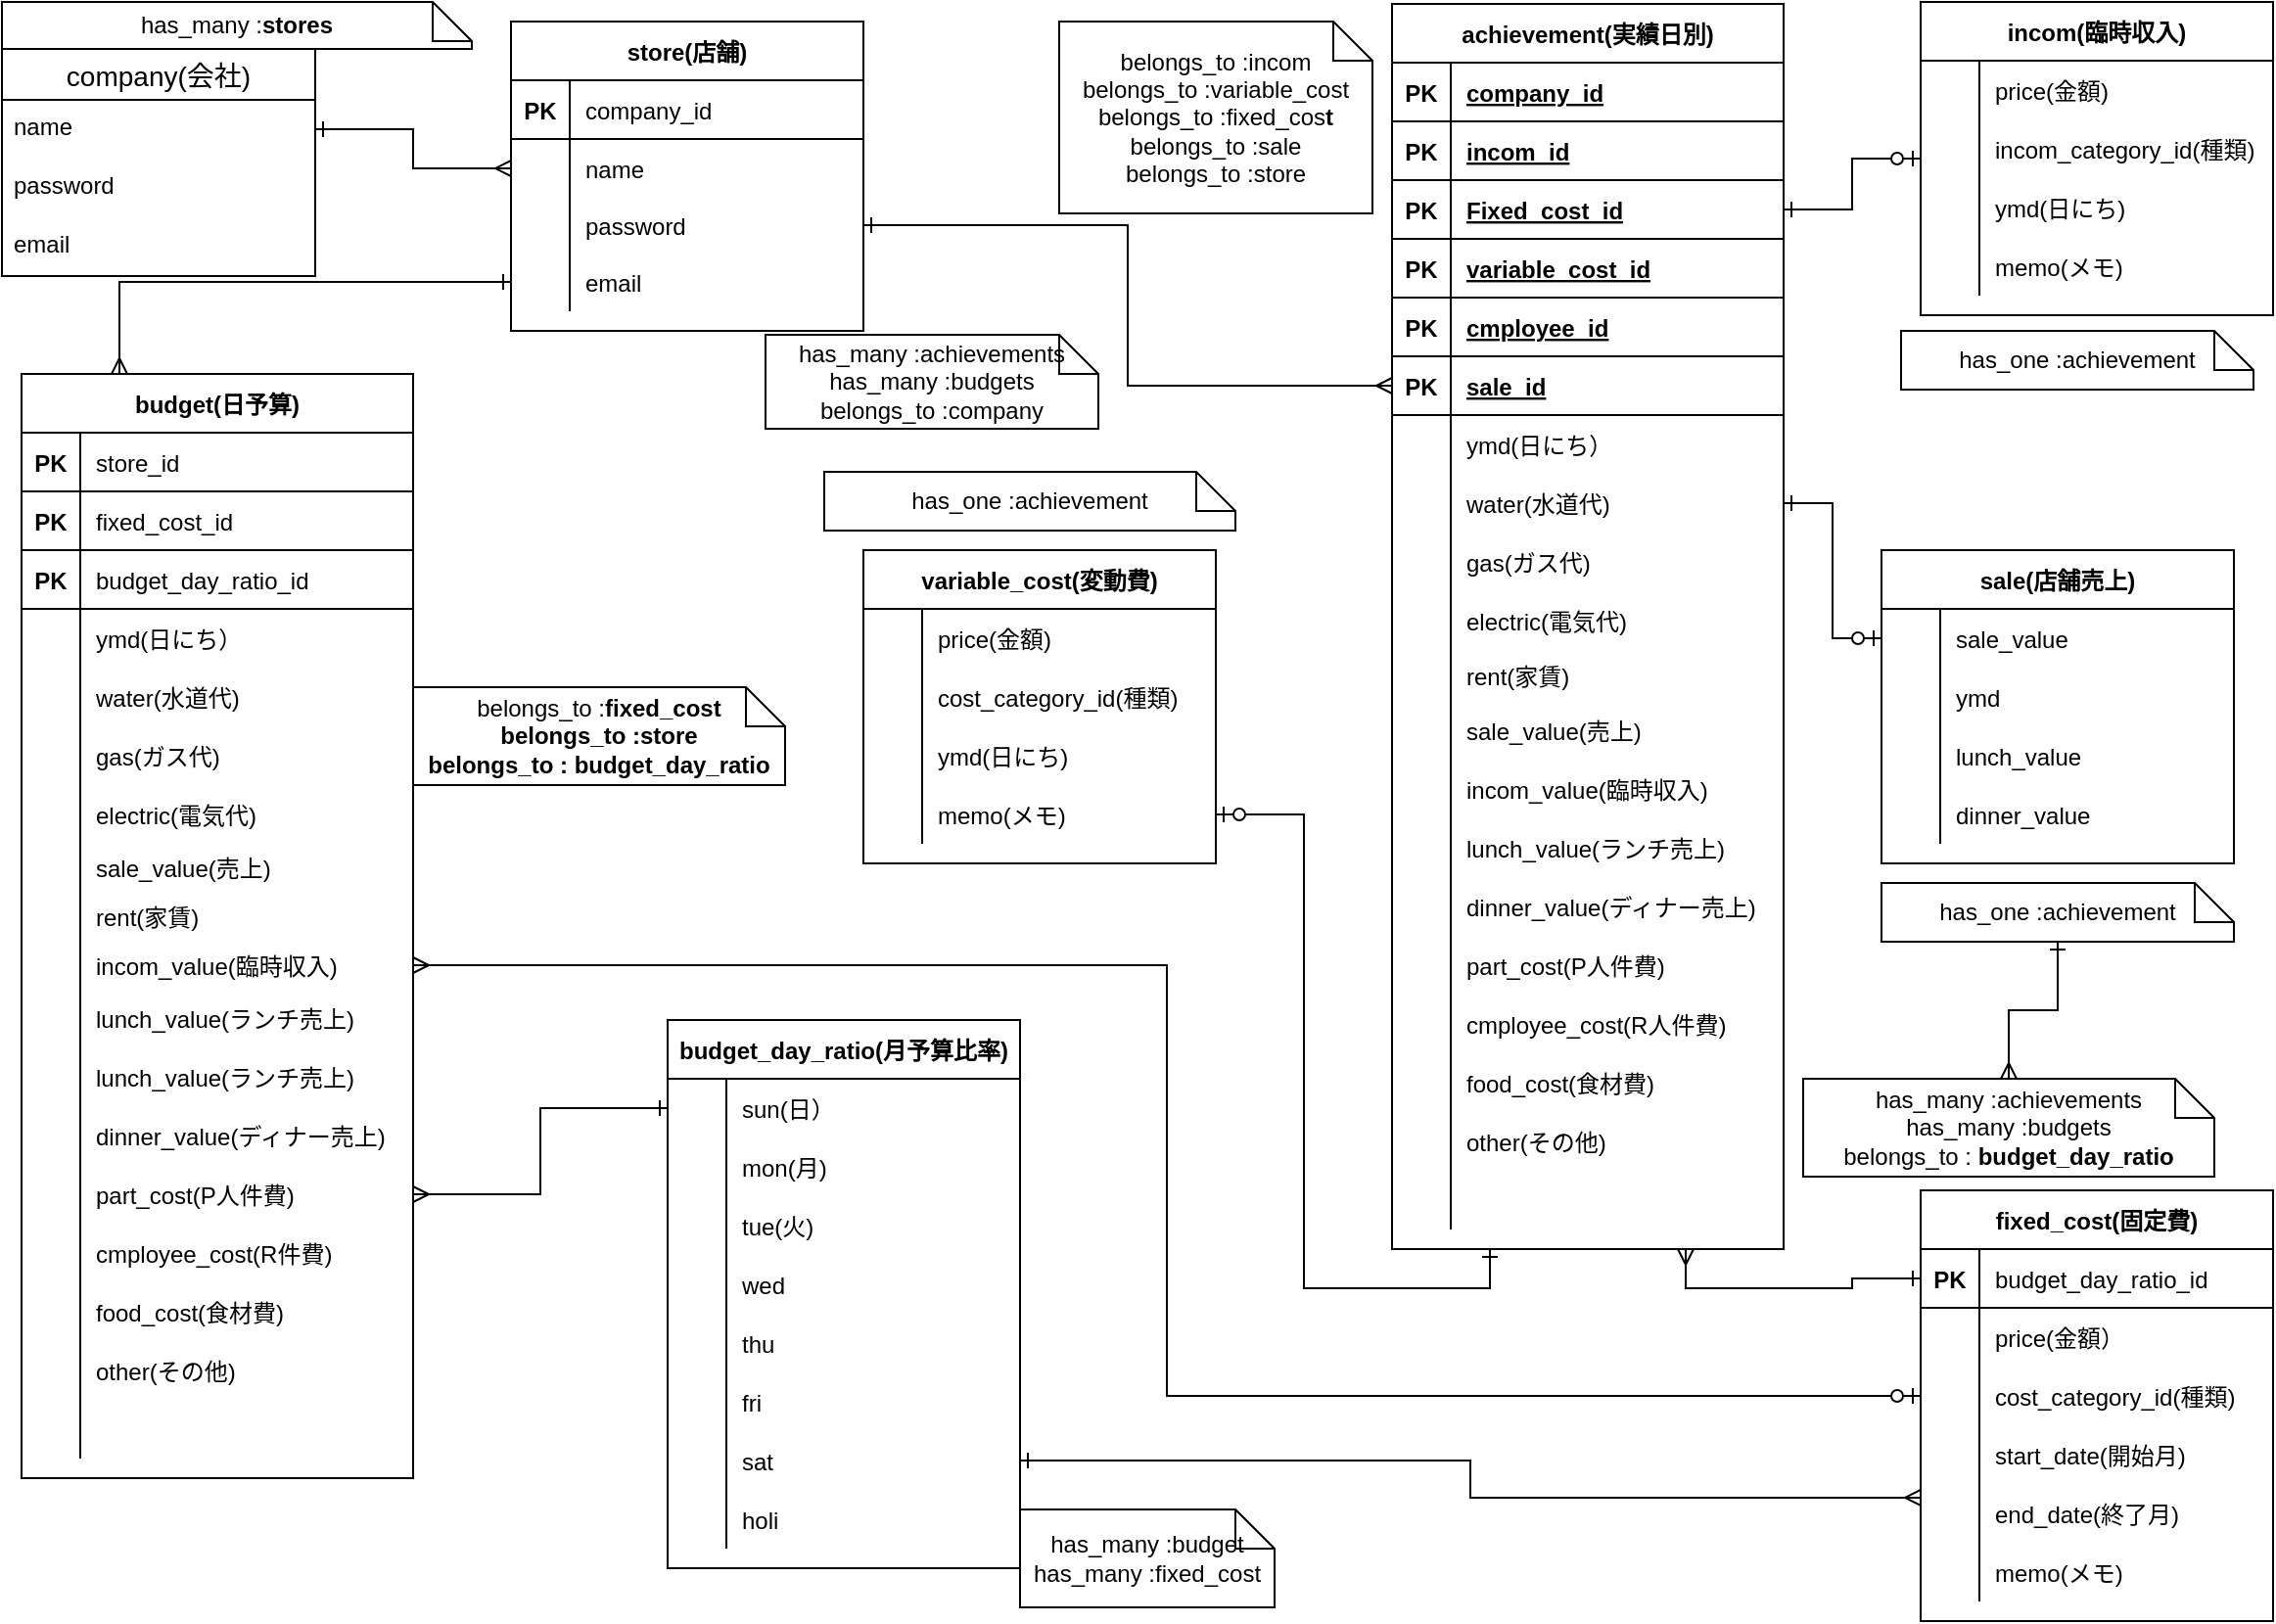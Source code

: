 <mxfile>
    <diagram id="l_d14unaQuM9DvvHqGzT" name="ページ1">
        <mxGraphModel dx="805" dy="1075" grid="1" gridSize="10" guides="1" tooltips="1" connect="1" arrows="1" fold="1" page="1" pageScale="1" pageWidth="1169" pageHeight="827" math="0" shadow="0">
            <root>
                <mxCell id="0"/>
                <mxCell id="1" parent="0"/>
                <mxCell id="40" value="company(会社)" style="swimlane;fontStyle=0;childLayout=stackLayout;horizontal=1;startSize=26;horizontalStack=0;resizeParent=1;resizeParentMax=0;resizeLast=0;collapsible=1;marginBottom=0;align=center;fontSize=14;" parent="1" vertex="1">
                    <mxGeometry y="24" width="160" height="116" as="geometry"/>
                </mxCell>
                <mxCell id="41" value="name" style="text;strokeColor=none;fillColor=none;spacingLeft=4;spacingRight=4;overflow=hidden;rotatable=0;points=[[0,0.5],[1,0.5]];portConstraint=eastwest;fontSize=12;" parent="40" vertex="1">
                    <mxGeometry y="26" width="160" height="30" as="geometry"/>
                </mxCell>
                <mxCell id="42" value="password" style="text;strokeColor=none;fillColor=none;spacingLeft=4;spacingRight=4;overflow=hidden;rotatable=0;points=[[0,0.5],[1,0.5]];portConstraint=eastwest;fontSize=12;" parent="40" vertex="1">
                    <mxGeometry y="56" width="160" height="30" as="geometry"/>
                </mxCell>
                <mxCell id="43" value="email" style="text;strokeColor=none;fillColor=none;spacingLeft=4;spacingRight=4;overflow=hidden;rotatable=0;points=[[0,0.5],[1,0.5]];portConstraint=eastwest;fontSize=12;" parent="40" vertex="1">
                    <mxGeometry y="86" width="160" height="30" as="geometry"/>
                </mxCell>
                <mxCell id="86" value="incom(臨時収入)" style="shape=table;startSize=30;container=1;collapsible=1;childLayout=tableLayout;fixedRows=1;rowLines=0;fontStyle=1;align=center;resizeLast=1;" parent="1" vertex="1">
                    <mxGeometry x="980" width="180" height="160" as="geometry"/>
                </mxCell>
                <mxCell id="139" value="" style="shape=partialRectangle;collapsible=0;dropTarget=0;pointerEvents=0;fillColor=none;top=0;left=0;bottom=0;right=0;points=[[0,0.5],[1,0.5]];portConstraint=eastwest;" parent="86" vertex="1">
                    <mxGeometry y="30" width="180" height="30" as="geometry"/>
                </mxCell>
                <mxCell id="140" value="" style="shape=partialRectangle;connectable=0;fillColor=none;top=0;left=0;bottom=0;right=0;editable=1;overflow=hidden;" parent="139" vertex="1">
                    <mxGeometry width="30" height="30" as="geometry"/>
                </mxCell>
                <mxCell id="141" value="price(金額)" style="shape=partialRectangle;connectable=0;fillColor=none;top=0;left=0;bottom=0;right=0;align=left;spacingLeft=6;overflow=hidden;" parent="139" vertex="1">
                    <mxGeometry x="30" width="150" height="30" as="geometry"/>
                </mxCell>
                <mxCell id="146" value="" style="shape=partialRectangle;collapsible=0;dropTarget=0;pointerEvents=0;fillColor=none;top=0;left=0;bottom=0;right=0;points=[[0,0.5],[1,0.5]];portConstraint=eastwest;" parent="86" vertex="1">
                    <mxGeometry y="60" width="180" height="30" as="geometry"/>
                </mxCell>
                <mxCell id="147" value="" style="shape=partialRectangle;connectable=0;fillColor=none;top=0;left=0;bottom=0;right=0;editable=1;overflow=hidden;" parent="146" vertex="1">
                    <mxGeometry width="30" height="30" as="geometry"/>
                </mxCell>
                <mxCell id="148" value="incom_category_id(種類)" style="shape=partialRectangle;connectable=0;fillColor=none;top=0;left=0;bottom=0;right=0;align=left;spacingLeft=6;overflow=hidden;" parent="146" vertex="1">
                    <mxGeometry x="30" width="150" height="30" as="geometry"/>
                </mxCell>
                <mxCell id="96" value="" style="shape=partialRectangle;collapsible=0;dropTarget=0;pointerEvents=0;fillColor=none;top=0;left=0;bottom=0;right=0;points=[[0,0.5],[1,0.5]];portConstraint=eastwest;" parent="86" vertex="1">
                    <mxGeometry y="90" width="180" height="30" as="geometry"/>
                </mxCell>
                <mxCell id="97" value="" style="shape=partialRectangle;connectable=0;fillColor=none;top=0;left=0;bottom=0;right=0;editable=1;overflow=hidden;" parent="96" vertex="1">
                    <mxGeometry width="30" height="30" as="geometry"/>
                </mxCell>
                <mxCell id="98" value="ymd(日にち)" style="shape=partialRectangle;connectable=0;fillColor=none;top=0;left=0;bottom=0;right=0;align=left;spacingLeft=6;overflow=hidden;" parent="96" vertex="1">
                    <mxGeometry x="30" width="150" height="30" as="geometry"/>
                </mxCell>
                <mxCell id="160" value="" style="shape=partialRectangle;collapsible=0;dropTarget=0;pointerEvents=0;fillColor=none;top=0;left=0;bottom=0;right=0;points=[[0,0.5],[1,0.5]];portConstraint=eastwest;" parent="86" vertex="1">
                    <mxGeometry y="120" width="180" height="30" as="geometry"/>
                </mxCell>
                <mxCell id="161" value="" style="shape=partialRectangle;connectable=0;fillColor=none;top=0;left=0;bottom=0;right=0;editable=1;overflow=hidden;" parent="160" vertex="1">
                    <mxGeometry width="30" height="30" as="geometry"/>
                </mxCell>
                <mxCell id="162" value="memo(メモ)" style="shape=partialRectangle;connectable=0;fillColor=none;top=0;left=0;bottom=0;right=0;align=left;spacingLeft=6;overflow=hidden;" parent="160" vertex="1">
                    <mxGeometry x="30" width="150" height="30" as="geometry"/>
                </mxCell>
                <mxCell id="115" style="edgeStyle=orthogonalEdgeStyle;rounded=0;orthogonalLoop=1;jettySize=auto;html=1;endArrow=ERzeroToOne;endFill=1;startArrow=ERone;startFill=0;exitX=1;exitY=0.5;exitDx=0;exitDy=0;" parent="1" source="509" target="86" edge="1">
                    <mxGeometry relative="1" as="geometry">
                        <mxPoint x="900" y="126.5" as="sourcePoint"/>
                    </mxGeometry>
                </mxCell>
                <mxCell id="114" style="edgeStyle=orthogonalEdgeStyle;rounded=0;orthogonalLoop=1;jettySize=auto;html=1;endArrow=ERmany;endFill=0;startArrow=ERone;startFill=0;entryX=0;entryY=0.5;entryDx=0;entryDy=0;exitX=1;exitY=0.5;exitDx=0;exitDy=0;" parent="1" source="539" target="515" edge="1">
                    <mxGeometry relative="1" as="geometry">
                        <mxPoint x="570" y="78" as="targetPoint"/>
                        <mxPoint x="430" y="105" as="sourcePoint"/>
                    </mxGeometry>
                </mxCell>
                <mxCell id="430" style="edgeStyle=orthogonalEdgeStyle;rounded=0;orthogonalLoop=1;jettySize=auto;html=1;entryX=1;entryY=0.5;entryDx=0;entryDy=0;startArrow=ERone;startFill=0;endArrow=ERzeroToOne;endFill=1;exitX=0.25;exitY=1;exitDx=0;exitDy=0;" edge="1" parent="1" source="489" target="406">
                    <mxGeometry relative="1" as="geometry">
                        <mxPoint x="810" y="340" as="sourcePoint"/>
                    </mxGeometry>
                </mxCell>
                <mxCell id="390" value="variable_cost(変動費)" style="shape=table;startSize=30;container=1;collapsible=1;childLayout=tableLayout;fixedRows=1;rowLines=0;fontStyle=1;align=center;resizeLast=1;rounded=0;sketch=0;" parent="1" vertex="1">
                    <mxGeometry x="440" y="280" width="180" height="160" as="geometry"/>
                </mxCell>
                <mxCell id="397" value="" style="shape=partialRectangle;collapsible=0;dropTarget=0;pointerEvents=0;fillColor=none;top=0;left=0;bottom=0;right=0;points=[[0,0.5],[1,0.5]];portConstraint=eastwest;" parent="390" vertex="1">
                    <mxGeometry y="30" width="180" height="30" as="geometry"/>
                </mxCell>
                <mxCell id="398" value="" style="shape=partialRectangle;connectable=0;fillColor=none;top=0;left=0;bottom=0;right=0;editable=1;overflow=hidden;" parent="397" vertex="1">
                    <mxGeometry width="30" height="30" as="geometry"/>
                </mxCell>
                <mxCell id="399" value="price(金額)" style="shape=partialRectangle;connectable=0;fillColor=none;top=0;left=0;bottom=0;right=0;align=left;spacingLeft=6;overflow=hidden;" parent="397" vertex="1">
                    <mxGeometry x="30" width="150" height="30" as="geometry"/>
                </mxCell>
                <mxCell id="400" value="" style="shape=partialRectangle;collapsible=0;dropTarget=0;pointerEvents=0;fillColor=none;top=0;left=0;bottom=0;right=0;points=[[0,0.5],[1,0.5]];portConstraint=eastwest;" parent="390" vertex="1">
                    <mxGeometry y="60" width="180" height="30" as="geometry"/>
                </mxCell>
                <mxCell id="401" value="" style="shape=partialRectangle;connectable=0;fillColor=none;top=0;left=0;bottom=0;right=0;editable=1;overflow=hidden;" parent="400" vertex="1">
                    <mxGeometry width="30" height="30" as="geometry"/>
                </mxCell>
                <mxCell id="402" value="cost_category_id(種類)" style="shape=partialRectangle;connectable=0;fillColor=none;top=0;left=0;bottom=0;right=0;align=left;spacingLeft=6;overflow=hidden;" parent="400" vertex="1">
                    <mxGeometry x="30" width="150" height="30" as="geometry"/>
                </mxCell>
                <mxCell id="403" value="" style="shape=partialRectangle;collapsible=0;dropTarget=0;pointerEvents=0;fillColor=none;top=0;left=0;bottom=0;right=0;points=[[0,0.5],[1,0.5]];portConstraint=eastwest;" parent="390" vertex="1">
                    <mxGeometry y="90" width="180" height="30" as="geometry"/>
                </mxCell>
                <mxCell id="404" value="" style="shape=partialRectangle;connectable=0;fillColor=none;top=0;left=0;bottom=0;right=0;editable=1;overflow=hidden;" parent="403" vertex="1">
                    <mxGeometry width="30" height="30" as="geometry"/>
                </mxCell>
                <mxCell id="405" value="ymd(日にち)" style="shape=partialRectangle;connectable=0;fillColor=none;top=0;left=0;bottom=0;right=0;align=left;spacingLeft=6;overflow=hidden;" parent="403" vertex="1">
                    <mxGeometry x="30" width="150" height="30" as="geometry"/>
                </mxCell>
                <mxCell id="406" value="" style="shape=partialRectangle;collapsible=0;dropTarget=0;pointerEvents=0;fillColor=none;top=0;left=0;bottom=0;right=0;points=[[0,0.5],[1,0.5]];portConstraint=eastwest;" parent="390" vertex="1">
                    <mxGeometry y="120" width="180" height="30" as="geometry"/>
                </mxCell>
                <mxCell id="407" value="" style="shape=partialRectangle;connectable=0;fillColor=none;top=0;left=0;bottom=0;right=0;editable=1;overflow=hidden;" parent="406" vertex="1">
                    <mxGeometry width="30" height="30" as="geometry"/>
                </mxCell>
                <mxCell id="408" value="memo(メモ)" style="shape=partialRectangle;connectable=0;fillColor=none;top=0;left=0;bottom=0;right=0;align=left;spacingLeft=6;overflow=hidden;" parent="406" vertex="1">
                    <mxGeometry x="30" width="150" height="30" as="geometry"/>
                </mxCell>
                <mxCell id="410" value="has_many :&lt;b&gt;stores&lt;/b&gt;" style="shape=note;size=20;whiteSpace=wrap;html=1;rounded=0;sketch=0;" parent="1" vertex="1">
                    <mxGeometry width="240" height="24" as="geometry"/>
                </mxCell>
                <mxCell id="411" value="belongs_to :incom&lt;br&gt;belongs_to :variable_cost&lt;br&gt;belongs_to :fixed_cos&lt;span style=&quot;font-weight: 700&quot;&gt;t&lt;br&gt;&lt;/span&gt;belongs_to :sale&lt;br&gt;belongs_to :store" style="shape=note;size=20;whiteSpace=wrap;html=1;rounded=0;sketch=0;" parent="1" vertex="1">
                    <mxGeometry x="540" y="10" width="160" height="98" as="geometry"/>
                </mxCell>
                <mxCell id="415" value="has_one :achievement" style="shape=note;size=20;whiteSpace=wrap;html=1;rounded=0;sketch=0;" parent="1" vertex="1">
                    <mxGeometry x="970" y="168" width="180" height="30" as="geometry"/>
                </mxCell>
                <mxCell id="418" value="has_one :achievement" style="shape=note;size=20;whiteSpace=wrap;html=1;rounded=0;sketch=0;" parent="1" vertex="1">
                    <mxGeometry x="420" y="240" width="210" height="30" as="geometry"/>
                </mxCell>
                <mxCell id="421" style="edgeStyle=orthogonalEdgeStyle;curved=0;rounded=1;sketch=0;orthogonalLoop=1;jettySize=auto;html=1;exitX=0.5;exitY=1;exitDx=0;exitDy=0;exitPerimeter=0;startArrow=ERone;startFill=0;endArrow=ERzeroToOne;endFill=1;" parent="1" edge="1">
                    <mxGeometry relative="1" as="geometry">
                        <mxPoint x="180" y="530" as="sourcePoint"/>
                        <mxPoint x="180" y="530" as="targetPoint"/>
                    </mxGeometry>
                </mxCell>
                <mxCell id="431" value="sale(店舗売上)" style="shape=table;startSize=30;container=1;collapsible=1;childLayout=tableLayout;fixedRows=1;rowLines=0;fontStyle=1;align=center;resizeLast=1;" vertex="1" parent="1">
                    <mxGeometry x="960" y="280" width="180" height="160" as="geometry"/>
                </mxCell>
                <mxCell id="435" value="" style="shape=partialRectangle;collapsible=0;dropTarget=0;pointerEvents=0;fillColor=none;top=0;left=0;bottom=0;right=0;points=[[0,0.5],[1,0.5]];portConstraint=eastwest;" vertex="1" parent="431">
                    <mxGeometry y="30" width="180" height="30" as="geometry"/>
                </mxCell>
                <mxCell id="436" value="" style="shape=partialRectangle;connectable=0;fillColor=none;top=0;left=0;bottom=0;right=0;editable=1;overflow=hidden;" vertex="1" parent="435">
                    <mxGeometry width="30" height="30" as="geometry"/>
                </mxCell>
                <mxCell id="437" value="sale_value" style="shape=partialRectangle;connectable=0;fillColor=none;top=0;left=0;bottom=0;right=0;align=left;spacingLeft=6;overflow=hidden;" vertex="1" parent="435">
                    <mxGeometry x="30" width="150" height="30" as="geometry"/>
                </mxCell>
                <mxCell id="438" value="" style="shape=partialRectangle;collapsible=0;dropTarget=0;pointerEvents=0;fillColor=none;top=0;left=0;bottom=0;right=0;points=[[0,0.5],[1,0.5]];portConstraint=eastwest;" vertex="1" parent="431">
                    <mxGeometry y="60" width="180" height="30" as="geometry"/>
                </mxCell>
                <mxCell id="439" value="" style="shape=partialRectangle;connectable=0;fillColor=none;top=0;left=0;bottom=0;right=0;editable=1;overflow=hidden;" vertex="1" parent="438">
                    <mxGeometry width="30" height="30" as="geometry"/>
                </mxCell>
                <mxCell id="440" value="ymd" style="shape=partialRectangle;connectable=0;fillColor=none;top=0;left=0;bottom=0;right=0;align=left;spacingLeft=6;overflow=hidden;" vertex="1" parent="438">
                    <mxGeometry x="30" width="150" height="30" as="geometry"/>
                </mxCell>
                <mxCell id="441" value="" style="shape=partialRectangle;collapsible=0;dropTarget=0;pointerEvents=0;fillColor=none;top=0;left=0;bottom=0;right=0;points=[[0,0.5],[1,0.5]];portConstraint=eastwest;" vertex="1" parent="431">
                    <mxGeometry y="90" width="180" height="30" as="geometry"/>
                </mxCell>
                <mxCell id="442" value="" style="shape=partialRectangle;connectable=0;fillColor=none;top=0;left=0;bottom=0;right=0;editable=1;overflow=hidden;" vertex="1" parent="441">
                    <mxGeometry width="30" height="30" as="geometry"/>
                </mxCell>
                <mxCell id="443" value="lunch_value" style="shape=partialRectangle;connectable=0;fillColor=none;top=0;left=0;bottom=0;right=0;align=left;spacingLeft=6;overflow=hidden;" vertex="1" parent="441">
                    <mxGeometry x="30" width="150" height="30" as="geometry"/>
                </mxCell>
                <mxCell id="448" value="" style="shape=partialRectangle;collapsible=0;dropTarget=0;pointerEvents=0;fillColor=none;top=0;left=0;bottom=0;right=0;points=[[0,0.5],[1,0.5]];portConstraint=eastwest;" vertex="1" parent="431">
                    <mxGeometry y="120" width="180" height="30" as="geometry"/>
                </mxCell>
                <mxCell id="449" value="" style="shape=partialRectangle;connectable=0;fillColor=none;top=0;left=0;bottom=0;right=0;editable=1;overflow=hidden;" vertex="1" parent="448">
                    <mxGeometry width="30" height="30" as="geometry"/>
                </mxCell>
                <mxCell id="450" value="dinner_value" style="shape=partialRectangle;connectable=0;fillColor=none;top=0;left=0;bottom=0;right=0;align=left;spacingLeft=6;overflow=hidden;" vertex="1" parent="448">
                    <mxGeometry x="30" width="150" height="30" as="geometry"/>
                </mxCell>
                <mxCell id="454" style="edgeStyle=orthogonalEdgeStyle;rounded=0;orthogonalLoop=1;jettySize=auto;html=1;exitX=0;exitY=0.5;exitDx=0;exitDy=0;startArrow=ERzeroToOne;startFill=1;endArrow=ERone;endFill=0;entryX=1;entryY=0.5;entryDx=0;entryDy=0;" edge="1" parent="1" source="435" target="496">
                    <mxGeometry relative="1" as="geometry">
                        <mxPoint x="900" y="345" as="targetPoint"/>
                    </mxGeometry>
                </mxCell>
                <mxCell id="743" value="" style="edgeStyle=orthogonalEdgeStyle;rounded=0;orthogonalLoop=1;jettySize=auto;html=1;startArrow=ERone;startFill=0;endArrow=ERmany;endFill=0;" edge="1" parent="1" source="459" target="463">
                    <mxGeometry relative="1" as="geometry"/>
                </mxCell>
                <mxCell id="459" value="has_one :achievement" style="shape=note;size=20;whiteSpace=wrap;html=1;rounded=0;sketch=0;" vertex="1" parent="1">
                    <mxGeometry x="960" y="450" width="180" height="30" as="geometry"/>
                </mxCell>
                <mxCell id="463" value="has_many :achievements&lt;br&gt;has_many :budgets&lt;br&gt;belongs_to :&lt;span style=&quot;font-weight: 700&quot;&gt;&amp;nbsp;budget_day_ratio&lt;/span&gt;" style="shape=note;size=20;whiteSpace=wrap;html=1;rounded=0;sketch=0;" vertex="1" parent="1">
                    <mxGeometry x="920" y="550" width="210" height="50" as="geometry"/>
                </mxCell>
                <mxCell id="489" value="achievement(実績日別)" style="shape=table;startSize=30;container=1;collapsible=1;childLayout=tableLayout;fixedRows=1;rowLines=0;fontStyle=1;align=center;resizeLast=1;" vertex="1" parent="1">
                    <mxGeometry x="710" y="1" width="200" height="636" as="geometry"/>
                </mxCell>
                <mxCell id="490" value="" style="shape=partialRectangle;collapsible=0;dropTarget=0;pointerEvents=0;fillColor=none;top=0;left=0;bottom=1;right=0;points=[[0,0.5],[1,0.5]];portConstraint=eastwest;" vertex="1" parent="489">
                    <mxGeometry y="30" width="200" height="30" as="geometry"/>
                </mxCell>
                <mxCell id="491" value="PK" style="shape=partialRectangle;connectable=0;fillColor=none;top=0;left=0;bottom=0;right=0;fontStyle=1;overflow=hidden;" vertex="1" parent="490">
                    <mxGeometry width="30" height="30" as="geometry"/>
                </mxCell>
                <mxCell id="492" value="company_id" style="shape=partialRectangle;connectable=0;fillColor=none;top=0;left=0;bottom=0;right=0;align=left;spacingLeft=6;fontStyle=5;overflow=hidden;" vertex="1" parent="490">
                    <mxGeometry x="30" width="170" height="30" as="geometry"/>
                </mxCell>
                <mxCell id="512" value="" style="shape=partialRectangle;collapsible=0;dropTarget=0;pointerEvents=0;fillColor=none;top=0;left=0;bottom=1;right=0;points=[[0,0.5],[1,0.5]];portConstraint=eastwest;" vertex="1" parent="489">
                    <mxGeometry y="60" width="200" height="30" as="geometry"/>
                </mxCell>
                <mxCell id="513" value="PK" style="shape=partialRectangle;connectable=0;fillColor=none;top=0;left=0;bottom=0;right=0;fontStyle=1;overflow=hidden;" vertex="1" parent="512">
                    <mxGeometry width="30" height="30" as="geometry"/>
                </mxCell>
                <mxCell id="514" value="incom_id" style="shape=partialRectangle;connectable=0;fillColor=none;top=0;left=0;bottom=0;right=0;align=left;spacingLeft=6;fontStyle=5;overflow=hidden;" vertex="1" parent="512">
                    <mxGeometry x="30" width="170" height="30" as="geometry"/>
                </mxCell>
                <mxCell id="509" value="" style="shape=partialRectangle;collapsible=0;dropTarget=0;pointerEvents=0;fillColor=none;top=0;left=0;bottom=1;right=0;points=[[0,0.5],[1,0.5]];portConstraint=eastwest;" vertex="1" parent="489">
                    <mxGeometry y="90" width="200" height="30" as="geometry"/>
                </mxCell>
                <mxCell id="510" value="PK" style="shape=partialRectangle;connectable=0;fillColor=none;top=0;left=0;bottom=0;right=0;fontStyle=1;overflow=hidden;" vertex="1" parent="509">
                    <mxGeometry width="30" height="30" as="geometry"/>
                </mxCell>
                <mxCell id="511" value="Fixed_cost_id" style="shape=partialRectangle;connectable=0;fillColor=none;top=0;left=0;bottom=0;right=0;align=left;spacingLeft=6;fontStyle=5;overflow=hidden;" vertex="1" parent="509">
                    <mxGeometry x="30" width="170" height="30" as="geometry"/>
                </mxCell>
                <mxCell id="506" value="" style="shape=partialRectangle;collapsible=0;dropTarget=0;pointerEvents=0;fillColor=none;top=0;left=0;bottom=1;right=0;points=[[0,0.5],[1,0.5]];portConstraint=eastwest;" vertex="1" parent="489">
                    <mxGeometry y="120" width="200" height="30" as="geometry"/>
                </mxCell>
                <mxCell id="507" value="PK" style="shape=partialRectangle;connectable=0;fillColor=none;top=0;left=0;bottom=0;right=0;fontStyle=1;overflow=hidden;" vertex="1" parent="506">
                    <mxGeometry width="30" height="30" as="geometry"/>
                </mxCell>
                <mxCell id="508" value="variable_cost_id" style="shape=partialRectangle;connectable=0;fillColor=none;top=0;left=0;bottom=0;right=0;align=left;spacingLeft=6;fontStyle=5;overflow=hidden;" vertex="1" parent="506">
                    <mxGeometry x="30" width="170" height="30" as="geometry"/>
                </mxCell>
                <mxCell id="503" value="" style="shape=partialRectangle;collapsible=0;dropTarget=0;pointerEvents=0;fillColor=none;top=0;left=0;bottom=1;right=0;points=[[0,0.5],[1,0.5]];portConstraint=eastwest;" vertex="1" parent="489">
                    <mxGeometry y="150" width="200" height="30" as="geometry"/>
                </mxCell>
                <mxCell id="504" value="PK" style="shape=partialRectangle;connectable=0;fillColor=none;top=0;left=0;bottom=0;right=0;fontStyle=1;overflow=hidden;" vertex="1" parent="503">
                    <mxGeometry width="30" height="30" as="geometry"/>
                </mxCell>
                <mxCell id="505" value="cmployee_id" style="shape=partialRectangle;connectable=0;fillColor=none;top=0;left=0;bottom=0;right=0;align=left;spacingLeft=6;fontStyle=5;overflow=hidden;" vertex="1" parent="503">
                    <mxGeometry x="30" width="170" height="30" as="geometry"/>
                </mxCell>
                <mxCell id="515" value="" style="shape=partialRectangle;collapsible=0;dropTarget=0;pointerEvents=0;fillColor=none;top=0;left=0;bottom=1;right=0;points=[[0,0.5],[1,0.5]];portConstraint=eastwest;" vertex="1" parent="489">
                    <mxGeometry y="180" width="200" height="30" as="geometry"/>
                </mxCell>
                <mxCell id="516" value="PK" style="shape=partialRectangle;connectable=0;fillColor=none;top=0;left=0;bottom=0;right=0;fontStyle=1;overflow=hidden;" vertex="1" parent="515">
                    <mxGeometry width="30" height="30" as="geometry"/>
                </mxCell>
                <mxCell id="517" value="sale_id" style="shape=partialRectangle;connectable=0;fillColor=none;top=0;left=0;bottom=0;right=0;align=left;spacingLeft=6;fontStyle=5;overflow=hidden;" vertex="1" parent="515">
                    <mxGeometry x="30" width="170" height="30" as="geometry"/>
                </mxCell>
                <mxCell id="493" value="" style="shape=partialRectangle;collapsible=0;dropTarget=0;pointerEvents=0;fillColor=none;top=0;left=0;bottom=0;right=0;points=[[0,0.5],[1,0.5]];portConstraint=eastwest;" vertex="1" parent="489">
                    <mxGeometry y="210" width="200" height="30" as="geometry"/>
                </mxCell>
                <mxCell id="494" value="" style="shape=partialRectangle;connectable=0;fillColor=none;top=0;left=0;bottom=0;right=0;editable=1;overflow=hidden;" vertex="1" parent="493">
                    <mxGeometry width="30" height="30" as="geometry"/>
                </mxCell>
                <mxCell id="495" value="ymd(日にち）" style="shape=partialRectangle;connectable=0;fillColor=none;top=0;left=0;bottom=0;right=0;align=left;spacingLeft=6;overflow=hidden;" vertex="1" parent="493">
                    <mxGeometry x="30" width="170" height="30" as="geometry"/>
                </mxCell>
                <mxCell id="496" value="" style="shape=partialRectangle;collapsible=0;dropTarget=0;pointerEvents=0;fillColor=none;top=0;left=0;bottom=0;right=0;points=[[0,0.5],[1,0.5]];portConstraint=eastwest;" vertex="1" parent="489">
                    <mxGeometry y="240" width="200" height="30" as="geometry"/>
                </mxCell>
                <mxCell id="497" value="" style="shape=partialRectangle;connectable=0;fillColor=none;top=0;left=0;bottom=0;right=0;editable=1;overflow=hidden;" vertex="1" parent="496">
                    <mxGeometry width="30" height="30" as="geometry"/>
                </mxCell>
                <mxCell id="498" value="water(水道代)" style="shape=partialRectangle;connectable=0;fillColor=none;top=0;left=0;bottom=0;right=0;align=left;spacingLeft=6;overflow=hidden;" vertex="1" parent="496">
                    <mxGeometry x="30" width="170" height="30" as="geometry"/>
                </mxCell>
                <mxCell id="499" value="" style="shape=partialRectangle;collapsible=0;dropTarget=0;pointerEvents=0;fillColor=none;top=0;left=0;bottom=0;right=0;points=[[0,0.5],[1,0.5]];portConstraint=eastwest;" vertex="1" parent="489">
                    <mxGeometry y="270" width="200" height="30" as="geometry"/>
                </mxCell>
                <mxCell id="500" value="" style="shape=partialRectangle;connectable=0;fillColor=none;top=0;left=0;bottom=0;right=0;editable=1;overflow=hidden;" vertex="1" parent="499">
                    <mxGeometry width="30" height="30" as="geometry"/>
                </mxCell>
                <mxCell id="501" value="gas(ガス代)" style="shape=partialRectangle;connectable=0;fillColor=none;top=0;left=0;bottom=0;right=0;align=left;spacingLeft=6;overflow=hidden;" vertex="1" parent="499">
                    <mxGeometry x="30" width="170" height="30" as="geometry"/>
                </mxCell>
                <mxCell id="546" value="" style="shape=partialRectangle;collapsible=0;dropTarget=0;pointerEvents=0;fillColor=none;top=0;left=0;bottom=0;right=0;points=[[0,0.5],[1,0.5]];portConstraint=eastwest;" vertex="1" parent="489">
                    <mxGeometry y="300" width="200" height="30" as="geometry"/>
                </mxCell>
                <mxCell id="547" value="" style="shape=partialRectangle;connectable=0;fillColor=none;top=0;left=0;bottom=0;right=0;editable=1;overflow=hidden;" vertex="1" parent="546">
                    <mxGeometry width="30" height="30" as="geometry"/>
                </mxCell>
                <mxCell id="548" value="electric(電気代)" style="shape=partialRectangle;connectable=0;fillColor=none;top=0;left=0;bottom=0;right=0;align=left;spacingLeft=6;overflow=hidden;" vertex="1" parent="546">
                    <mxGeometry x="30" width="170" height="30" as="geometry"/>
                </mxCell>
                <mxCell id="549" value="" style="shape=partialRectangle;collapsible=0;dropTarget=0;pointerEvents=0;fillColor=none;top=0;left=0;bottom=0;right=0;points=[[0,0.5],[1,0.5]];portConstraint=eastwest;" vertex="1" parent="489">
                    <mxGeometry y="330" width="200" height="26" as="geometry"/>
                </mxCell>
                <mxCell id="550" value="" style="shape=partialRectangle;connectable=0;fillColor=none;top=0;left=0;bottom=0;right=0;editable=1;overflow=hidden;" vertex="1" parent="549">
                    <mxGeometry width="30" height="26" as="geometry"/>
                </mxCell>
                <mxCell id="551" value="rent(家賃)" style="shape=partialRectangle;connectable=0;fillColor=none;top=0;left=0;bottom=0;right=0;align=left;spacingLeft=6;overflow=hidden;" vertex="1" parent="549">
                    <mxGeometry x="30" width="170" height="26" as="geometry"/>
                </mxCell>
                <mxCell id="663" value="" style="shape=partialRectangle;collapsible=0;dropTarget=0;pointerEvents=0;fillColor=none;top=0;left=0;bottom=0;right=0;points=[[0,0.5],[1,0.5]];portConstraint=eastwest;" vertex="1" parent="489">
                    <mxGeometry y="356" width="200" height="30" as="geometry"/>
                </mxCell>
                <mxCell id="664" value="" style="shape=partialRectangle;connectable=0;fillColor=none;top=0;left=0;bottom=0;right=0;editable=1;overflow=hidden;" vertex="1" parent="663">
                    <mxGeometry width="30" height="30" as="geometry"/>
                </mxCell>
                <mxCell id="665" value="sale_value(売上)" style="shape=partialRectangle;connectable=0;fillColor=none;top=0;left=0;bottom=0;right=0;align=left;spacingLeft=6;overflow=hidden;" vertex="1" parent="663">
                    <mxGeometry x="30" width="170" height="30" as="geometry"/>
                </mxCell>
                <mxCell id="571" value="" style="shape=partialRectangle;collapsible=0;dropTarget=0;pointerEvents=0;fillColor=none;top=0;left=0;bottom=0;right=0;points=[[0,0.5],[1,0.5]];portConstraint=eastwest;" vertex="1" parent="489">
                    <mxGeometry y="386" width="200" height="30" as="geometry"/>
                </mxCell>
                <mxCell id="572" value="" style="shape=partialRectangle;connectable=0;fillColor=none;top=0;left=0;bottom=0;right=0;editable=1;overflow=hidden;" vertex="1" parent="571">
                    <mxGeometry width="30" height="30" as="geometry"/>
                </mxCell>
                <mxCell id="573" value="incom_value(臨時収入)" style="shape=partialRectangle;connectable=0;fillColor=none;top=0;left=0;bottom=0;right=0;align=left;spacingLeft=6;overflow=hidden;" vertex="1" parent="571">
                    <mxGeometry x="30" width="170" height="30" as="geometry"/>
                </mxCell>
                <mxCell id="578" value="" style="shape=partialRectangle;collapsible=0;dropTarget=0;pointerEvents=0;fillColor=none;top=0;left=0;bottom=0;right=0;points=[[0,0.5],[1,0.5]];portConstraint=eastwest;" vertex="1" parent="489">
                    <mxGeometry y="416" width="200" height="30" as="geometry"/>
                </mxCell>
                <mxCell id="579" value="" style="shape=partialRectangle;connectable=0;fillColor=none;top=0;left=0;bottom=0;right=0;editable=1;overflow=hidden;" vertex="1" parent="578">
                    <mxGeometry width="30" height="30" as="geometry"/>
                </mxCell>
                <mxCell id="580" value="lunch_value(ランチ売上)" style="shape=partialRectangle;connectable=0;fillColor=none;top=0;left=0;bottom=0;right=0;align=left;spacingLeft=6;overflow=hidden;" vertex="1" parent="578">
                    <mxGeometry x="30" width="170" height="30" as="geometry"/>
                </mxCell>
                <mxCell id="575" value="" style="shape=partialRectangle;collapsible=0;dropTarget=0;pointerEvents=0;fillColor=none;top=0;left=0;bottom=0;right=0;points=[[0,0.5],[1,0.5]];portConstraint=eastwest;" vertex="1" parent="489">
                    <mxGeometry y="446" width="200" height="30" as="geometry"/>
                </mxCell>
                <mxCell id="576" value="" style="shape=partialRectangle;connectable=0;fillColor=none;top=0;left=0;bottom=0;right=0;editable=1;overflow=hidden;" vertex="1" parent="575">
                    <mxGeometry width="30" height="30" as="geometry"/>
                </mxCell>
                <mxCell id="577" value="dinner_value(ディナー売上)" style="shape=partialRectangle;connectable=0;fillColor=none;top=0;left=0;bottom=0;right=0;align=left;spacingLeft=6;overflow=hidden;" vertex="1" parent="575">
                    <mxGeometry x="30" width="170" height="30" as="geometry"/>
                </mxCell>
                <mxCell id="568" value="" style="shape=partialRectangle;collapsible=0;dropTarget=0;pointerEvents=0;fillColor=none;top=0;left=0;bottom=0;right=0;points=[[0,0.5],[1,0.5]];portConstraint=eastwest;" vertex="1" parent="489">
                    <mxGeometry y="476" width="200" height="30" as="geometry"/>
                </mxCell>
                <mxCell id="569" value="" style="shape=partialRectangle;connectable=0;fillColor=none;top=0;left=0;bottom=0;right=0;editable=1;overflow=hidden;" vertex="1" parent="568">
                    <mxGeometry width="30" height="30" as="geometry"/>
                </mxCell>
                <mxCell id="570" value="part_cost(P人件費)" style="shape=partialRectangle;connectable=0;fillColor=none;top=0;left=0;bottom=0;right=0;align=left;spacingLeft=6;overflow=hidden;" vertex="1" parent="568">
                    <mxGeometry x="30" width="170" height="30" as="geometry"/>
                </mxCell>
                <mxCell id="565" value="" style="shape=partialRectangle;collapsible=0;dropTarget=0;pointerEvents=0;fillColor=none;top=0;left=0;bottom=0;right=0;points=[[0,0.5],[1,0.5]];portConstraint=eastwest;" vertex="1" parent="489">
                    <mxGeometry y="506" width="200" height="30" as="geometry"/>
                </mxCell>
                <mxCell id="566" value="" style="shape=partialRectangle;connectable=0;fillColor=none;top=0;left=0;bottom=0;right=0;editable=1;overflow=hidden;" vertex="1" parent="565">
                    <mxGeometry width="30" height="30" as="geometry"/>
                </mxCell>
                <mxCell id="567" value="cmployee_cost(R人件費)" style="shape=partialRectangle;connectable=0;fillColor=none;top=0;left=0;bottom=0;right=0;align=left;spacingLeft=6;overflow=hidden;" vertex="1" parent="565">
                    <mxGeometry x="30" width="170" height="30" as="geometry"/>
                </mxCell>
                <mxCell id="703" value="" style="shape=partialRectangle;collapsible=0;dropTarget=0;pointerEvents=0;fillColor=none;top=0;left=0;bottom=0;right=0;points=[[0,0.5],[1,0.5]];portConstraint=eastwest;" vertex="1" parent="489">
                    <mxGeometry y="536" width="200" height="30" as="geometry"/>
                </mxCell>
                <mxCell id="704" value="" style="shape=partialRectangle;connectable=0;fillColor=none;top=0;left=0;bottom=0;right=0;editable=1;overflow=hidden;" vertex="1" parent="703">
                    <mxGeometry width="30" height="30" as="geometry"/>
                </mxCell>
                <mxCell id="705" value="food_cost(食材費)" style="shape=partialRectangle;connectable=0;fillColor=none;top=0;left=0;bottom=0;right=0;align=left;spacingLeft=6;overflow=hidden;" vertex="1" parent="703">
                    <mxGeometry x="30" width="170" height="30" as="geometry"/>
                </mxCell>
                <mxCell id="697" value="" style="shape=partialRectangle;collapsible=0;dropTarget=0;pointerEvents=0;fillColor=none;top=0;left=0;bottom=0;right=0;points=[[0,0.5],[1,0.5]];portConstraint=eastwest;" vertex="1" parent="489">
                    <mxGeometry y="566" width="200" height="30" as="geometry"/>
                </mxCell>
                <mxCell id="698" value="" style="shape=partialRectangle;connectable=0;fillColor=none;top=0;left=0;bottom=0;right=0;editable=1;overflow=hidden;" vertex="1" parent="697">
                    <mxGeometry width="30" height="30" as="geometry"/>
                </mxCell>
                <mxCell id="699" value="other(その他)" style="shape=partialRectangle;connectable=0;fillColor=none;top=0;left=0;bottom=0;right=0;align=left;spacingLeft=6;overflow=hidden;" vertex="1" parent="697">
                    <mxGeometry x="30" width="170" height="30" as="geometry"/>
                </mxCell>
                <mxCell id="552" value="" style="shape=partialRectangle;collapsible=0;dropTarget=0;pointerEvents=0;fillColor=none;top=0;left=0;bottom=0;right=0;points=[[0,0.5],[1,0.5]];portConstraint=eastwest;" vertex="1" parent="489">
                    <mxGeometry y="596" width="200" height="30" as="geometry"/>
                </mxCell>
                <mxCell id="553" value="" style="shape=partialRectangle;connectable=0;fillColor=none;top=0;left=0;bottom=0;right=0;editable=1;overflow=hidden;" vertex="1" parent="552">
                    <mxGeometry width="30" height="30" as="geometry"/>
                </mxCell>
                <mxCell id="554" value="" style="shape=partialRectangle;connectable=0;fillColor=none;top=0;left=0;bottom=0;right=0;align=left;spacingLeft=6;overflow=hidden;" vertex="1" parent="552">
                    <mxGeometry x="30" width="170" height="30" as="geometry"/>
                </mxCell>
                <mxCell id="531" style="edgeStyle=orthogonalEdgeStyle;rounded=0;orthogonalLoop=1;jettySize=auto;html=1;exitX=0;exitY=0.5;exitDx=0;exitDy=0;startArrow=ERzeroToOne;startFill=1;endArrow=ERmany;endFill=0;" edge="1" parent="1" source="729" target="616">
                    <mxGeometry relative="1" as="geometry">
                        <mxPoint x="360" y="691" as="targetPoint"/>
                        <mxPoint x="950" y="705" as="sourcePoint"/>
                    </mxGeometry>
                </mxCell>
                <mxCell id="532" value="store(店舗)" style="shape=table;startSize=30;container=1;collapsible=1;childLayout=tableLayout;fixedRows=1;rowLines=0;fontStyle=1;align=center;resizeLast=1;" vertex="1" parent="1">
                    <mxGeometry x="260" y="10" width="180" height="158" as="geometry"/>
                </mxCell>
                <mxCell id="533" value="" style="shape=partialRectangle;collapsible=0;dropTarget=0;pointerEvents=0;fillColor=none;top=0;left=0;bottom=1;right=0;points=[[0,0.5],[1,0.5]];portConstraint=eastwest;" vertex="1" parent="532">
                    <mxGeometry y="30" width="180" height="30" as="geometry"/>
                </mxCell>
                <mxCell id="534" value="PK" style="shape=partialRectangle;connectable=0;fillColor=none;top=0;left=0;bottom=0;right=0;fontStyle=1;overflow=hidden;" vertex="1" parent="533">
                    <mxGeometry width="30" height="30" as="geometry"/>
                </mxCell>
                <mxCell id="535" value="company_id" style="shape=partialRectangle;connectable=0;fillColor=none;top=0;left=0;bottom=0;right=0;align=left;spacingLeft=6;fontStyle=0;overflow=hidden;" vertex="1" parent="533">
                    <mxGeometry x="30" width="150" height="30" as="geometry"/>
                </mxCell>
                <mxCell id="536" value="" style="shape=partialRectangle;collapsible=0;dropTarget=0;pointerEvents=0;fillColor=none;top=0;left=0;bottom=0;right=0;points=[[0,0.5],[1,0.5]];portConstraint=eastwest;" vertex="1" parent="532">
                    <mxGeometry y="60" width="180" height="30" as="geometry"/>
                </mxCell>
                <mxCell id="537" value="" style="shape=partialRectangle;connectable=0;fillColor=none;top=0;left=0;bottom=0;right=0;editable=1;overflow=hidden;" vertex="1" parent="536">
                    <mxGeometry width="30" height="30" as="geometry"/>
                </mxCell>
                <mxCell id="538" value="name" style="shape=partialRectangle;connectable=0;fillColor=none;top=0;left=0;bottom=0;right=0;align=left;spacingLeft=6;overflow=hidden;" vertex="1" parent="536">
                    <mxGeometry x="30" width="150" height="30" as="geometry"/>
                </mxCell>
                <mxCell id="539" value="" style="shape=partialRectangle;collapsible=0;dropTarget=0;pointerEvents=0;fillColor=none;top=0;left=0;bottom=0;right=0;points=[[0,0.5],[1,0.5]];portConstraint=eastwest;" vertex="1" parent="532">
                    <mxGeometry y="90" width="180" height="28" as="geometry"/>
                </mxCell>
                <mxCell id="540" value="" style="shape=partialRectangle;connectable=0;fillColor=none;top=0;left=0;bottom=0;right=0;editable=1;overflow=hidden;" vertex="1" parent="539">
                    <mxGeometry width="30" height="28" as="geometry"/>
                </mxCell>
                <mxCell id="541" value="password" style="shape=partialRectangle;connectable=0;fillColor=none;top=0;left=0;bottom=0;right=0;align=left;spacingLeft=6;overflow=hidden;" vertex="1" parent="539">
                    <mxGeometry x="30" width="150" height="28" as="geometry"/>
                </mxCell>
                <mxCell id="542" value="" style="shape=partialRectangle;collapsible=0;dropTarget=0;pointerEvents=0;fillColor=none;top=0;left=0;bottom=0;right=0;points=[[0,0.5],[1,0.5]];portConstraint=eastwest;" vertex="1" parent="532">
                    <mxGeometry y="118" width="180" height="30" as="geometry"/>
                </mxCell>
                <mxCell id="543" value="" style="shape=partialRectangle;connectable=0;fillColor=none;top=0;left=0;bottom=0;right=0;editable=1;overflow=hidden;" vertex="1" parent="542">
                    <mxGeometry width="30" height="30" as="geometry"/>
                </mxCell>
                <mxCell id="544" value="email" style="shape=partialRectangle;connectable=0;fillColor=none;top=0;left=0;bottom=0;right=0;align=left;spacingLeft=6;overflow=hidden;" vertex="1" parent="542">
                    <mxGeometry x="30" width="150" height="30" as="geometry"/>
                </mxCell>
                <mxCell id="545" style="edgeStyle=orthogonalEdgeStyle;rounded=0;orthogonalLoop=1;jettySize=auto;html=1;exitX=1;exitY=0.5;exitDx=0;exitDy=0;entryX=0;entryY=0.5;entryDx=0;entryDy=0;startArrow=ERone;startFill=0;endArrow=ERmany;endFill=0;" edge="1" parent="1" source="41" target="536">
                    <mxGeometry relative="1" as="geometry"/>
                </mxCell>
                <mxCell id="558" style="edgeStyle=orthogonalEdgeStyle;rounded=0;orthogonalLoop=1;jettySize=auto;html=1;startArrow=ERmany;startFill=0;endArrow=ERone;endFill=0;exitX=0.25;exitY=0;exitDx=0;exitDy=0;entryX=0;entryY=0.5;entryDx=0;entryDy=0;" edge="1" parent="1" source="582" target="542">
                    <mxGeometry relative="1" as="geometry">
                        <mxPoint x="40" y="350" as="sourcePoint"/>
                    </mxGeometry>
                </mxCell>
                <mxCell id="559" value="has_many :achievements&lt;br&gt;has_many :budgets&lt;br&gt;belongs_to :company" style="shape=note;size=20;whiteSpace=wrap;html=1;" vertex="1" parent="1">
                    <mxGeometry x="390" y="170" width="170" height="48" as="geometry"/>
                </mxCell>
                <mxCell id="563" value="belongs_to :&lt;span style=&quot;font-weight: 700&quot;&gt;fixed_cost&lt;br&gt;belongs_to :store&lt;br&gt;belongs_to :&lt;/span&gt;&lt;span style=&quot;font-weight: 700&quot;&gt;&amp;nbsp;budget_day_ratio&lt;/span&gt;&lt;span style=&quot;font-weight: 700&quot;&gt;&lt;br&gt;&lt;/span&gt;" style="shape=note;size=20;whiteSpace=wrap;html=1;" vertex="1" parent="1">
                    <mxGeometry x="210" y="350" width="190" height="50" as="geometry"/>
                </mxCell>
                <mxCell id="582" value="budget(日予算)" style="shape=table;startSize=30;container=1;collapsible=1;childLayout=tableLayout;fixedRows=1;rowLines=0;fontStyle=1;align=center;resizeLast=1;" vertex="1" parent="1">
                    <mxGeometry x="10" y="190" width="200" height="564" as="geometry"/>
                </mxCell>
                <mxCell id="592" value="" style="shape=partialRectangle;collapsible=0;dropTarget=0;pointerEvents=0;fillColor=none;top=0;left=0;bottom=1;right=0;points=[[0,0.5],[1,0.5]];portConstraint=eastwest;" vertex="1" parent="582">
                    <mxGeometry y="30" width="200" height="30" as="geometry"/>
                </mxCell>
                <mxCell id="593" value="PK" style="shape=partialRectangle;connectable=0;fillColor=none;top=0;left=0;bottom=0;right=0;fontStyle=1;overflow=hidden;" vertex="1" parent="592">
                    <mxGeometry width="30" height="30" as="geometry"/>
                </mxCell>
                <mxCell id="594" value="store_id" style="shape=partialRectangle;connectable=0;fillColor=none;top=0;left=0;bottom=0;right=0;align=left;spacingLeft=6;fontStyle=0;overflow=hidden;" vertex="1" parent="592">
                    <mxGeometry x="30" width="170" height="30" as="geometry"/>
                </mxCell>
                <mxCell id="598" value="" style="shape=partialRectangle;collapsible=0;dropTarget=0;pointerEvents=0;fillColor=none;top=0;left=0;bottom=1;right=0;points=[[0,0.5],[1,0.5]];portConstraint=eastwest;" vertex="1" parent="582">
                    <mxGeometry y="60" width="200" height="30" as="geometry"/>
                </mxCell>
                <mxCell id="599" value="PK" style="shape=partialRectangle;connectable=0;fillColor=none;top=0;left=0;bottom=0;right=0;fontStyle=1;overflow=hidden;" vertex="1" parent="598">
                    <mxGeometry width="30" height="30" as="geometry"/>
                </mxCell>
                <mxCell id="600" value="fixed_cost_id" style="shape=partialRectangle;connectable=0;fillColor=none;top=0;left=0;bottom=0;right=0;align=left;spacingLeft=6;fontStyle=0;overflow=hidden;" vertex="1" parent="598">
                    <mxGeometry x="30" width="170" height="30" as="geometry"/>
                </mxCell>
                <mxCell id="719" value="" style="shape=partialRectangle;collapsible=0;dropTarget=0;pointerEvents=0;fillColor=none;top=0;left=0;bottom=1;right=0;points=[[0,0.5],[1,0.5]];portConstraint=eastwest;" vertex="1" parent="582">
                    <mxGeometry y="90" width="200" height="30" as="geometry"/>
                </mxCell>
                <mxCell id="720" value="PK" style="shape=partialRectangle;connectable=0;fillColor=none;top=0;left=0;bottom=0;right=0;fontStyle=1;overflow=hidden;" vertex="1" parent="719">
                    <mxGeometry width="30" height="30" as="geometry"/>
                </mxCell>
                <mxCell id="721" value="budget_day_ratio_id" style="shape=partialRectangle;connectable=0;fillColor=none;top=0;left=0;bottom=0;right=0;align=left;spacingLeft=6;fontStyle=0;overflow=hidden;" vertex="1" parent="719">
                    <mxGeometry x="30" width="170" height="30" as="geometry"/>
                </mxCell>
                <mxCell id="601" value="" style="shape=partialRectangle;collapsible=0;dropTarget=0;pointerEvents=0;fillColor=none;top=0;left=0;bottom=0;right=0;points=[[0,0.5],[1,0.5]];portConstraint=eastwest;" vertex="1" parent="582">
                    <mxGeometry y="120" width="200" height="30" as="geometry"/>
                </mxCell>
                <mxCell id="602" value="" style="shape=partialRectangle;connectable=0;fillColor=none;top=0;left=0;bottom=0;right=0;editable=1;overflow=hidden;" vertex="1" parent="601">
                    <mxGeometry width="30" height="30" as="geometry"/>
                </mxCell>
                <mxCell id="603" value="ymd(日にち）" style="shape=partialRectangle;connectable=0;fillColor=none;top=0;left=0;bottom=0;right=0;align=left;spacingLeft=6;overflow=hidden;" vertex="1" parent="601">
                    <mxGeometry x="30" width="170" height="30" as="geometry"/>
                </mxCell>
                <mxCell id="604" value="" style="shape=partialRectangle;collapsible=0;dropTarget=0;pointerEvents=0;fillColor=none;top=0;left=0;bottom=0;right=0;points=[[0,0.5],[1,0.5]];portConstraint=eastwest;" vertex="1" parent="582">
                    <mxGeometry y="150" width="200" height="30" as="geometry"/>
                </mxCell>
                <mxCell id="605" value="" style="shape=partialRectangle;connectable=0;fillColor=none;top=0;left=0;bottom=0;right=0;editable=1;overflow=hidden;" vertex="1" parent="604">
                    <mxGeometry width="30" height="30" as="geometry"/>
                </mxCell>
                <mxCell id="606" value="water(水道代)" style="shape=partialRectangle;connectable=0;fillColor=none;top=0;left=0;bottom=0;right=0;align=left;spacingLeft=6;overflow=hidden;" vertex="1" parent="604">
                    <mxGeometry x="30" width="170" height="30" as="geometry"/>
                </mxCell>
                <mxCell id="607" value="" style="shape=partialRectangle;collapsible=0;dropTarget=0;pointerEvents=0;fillColor=none;top=0;left=0;bottom=0;right=0;points=[[0,0.5],[1,0.5]];portConstraint=eastwest;" vertex="1" parent="582">
                    <mxGeometry y="180" width="200" height="30" as="geometry"/>
                </mxCell>
                <mxCell id="608" value="" style="shape=partialRectangle;connectable=0;fillColor=none;top=0;left=0;bottom=0;right=0;editable=1;overflow=hidden;" vertex="1" parent="607">
                    <mxGeometry width="30" height="30" as="geometry"/>
                </mxCell>
                <mxCell id="609" value="gas(ガス代)" style="shape=partialRectangle;connectable=0;fillColor=none;top=0;left=0;bottom=0;right=0;align=left;spacingLeft=6;overflow=hidden;" vertex="1" parent="607">
                    <mxGeometry x="30" width="170" height="30" as="geometry"/>
                </mxCell>
                <mxCell id="610" value="" style="shape=partialRectangle;collapsible=0;dropTarget=0;pointerEvents=0;fillColor=none;top=0;left=0;bottom=0;right=0;points=[[0,0.5],[1,0.5]];portConstraint=eastwest;" vertex="1" parent="582">
                    <mxGeometry y="210" width="200" height="30" as="geometry"/>
                </mxCell>
                <mxCell id="611" value="" style="shape=partialRectangle;connectable=0;fillColor=none;top=0;left=0;bottom=0;right=0;editable=1;overflow=hidden;" vertex="1" parent="610">
                    <mxGeometry width="30" height="30" as="geometry"/>
                </mxCell>
                <mxCell id="612" value="electric(電気代)" style="shape=partialRectangle;connectable=0;fillColor=none;top=0;left=0;bottom=0;right=0;align=left;spacingLeft=6;overflow=hidden;" vertex="1" parent="610">
                    <mxGeometry x="30" width="170" height="30" as="geometry"/>
                </mxCell>
                <mxCell id="709" value="" style="shape=partialRectangle;collapsible=0;dropTarget=0;pointerEvents=0;fillColor=none;top=0;left=0;bottom=0;right=0;points=[[0,0.5],[1,0.5]];portConstraint=eastwest;" vertex="1" parent="582">
                    <mxGeometry y="240" width="200" height="24" as="geometry"/>
                </mxCell>
                <mxCell id="710" value="" style="shape=partialRectangle;connectable=0;fillColor=none;top=0;left=0;bottom=0;right=0;editable=1;overflow=hidden;" vertex="1" parent="709">
                    <mxGeometry width="30" height="24" as="geometry"/>
                </mxCell>
                <mxCell id="711" value="sale_value(売上)" style="shape=partialRectangle;connectable=0;fillColor=none;top=0;left=0;bottom=0;right=0;align=left;spacingLeft=6;overflow=hidden;" vertex="1" parent="709">
                    <mxGeometry x="30" width="170" height="24" as="geometry"/>
                </mxCell>
                <mxCell id="613" value="" style="shape=partialRectangle;collapsible=0;dropTarget=0;pointerEvents=0;fillColor=none;top=0;left=0;bottom=0;right=0;points=[[0,0.5],[1,0.5]];portConstraint=eastwest;" vertex="1" parent="582">
                    <mxGeometry y="264" width="200" height="26" as="geometry"/>
                </mxCell>
                <mxCell id="614" value="" style="shape=partialRectangle;connectable=0;fillColor=none;top=0;left=0;bottom=0;right=0;editable=1;overflow=hidden;" vertex="1" parent="613">
                    <mxGeometry width="30" height="26" as="geometry"/>
                </mxCell>
                <mxCell id="615" value="rent(家賃)" style="shape=partialRectangle;connectable=0;fillColor=none;top=0;left=0;bottom=0;right=0;align=left;spacingLeft=6;overflow=hidden;" vertex="1" parent="613">
                    <mxGeometry x="30" width="170" height="26" as="geometry"/>
                </mxCell>
                <mxCell id="616" value="" style="shape=partialRectangle;collapsible=0;dropTarget=0;pointerEvents=0;fillColor=none;top=0;left=0;bottom=0;right=0;points=[[0,0.5],[1,0.5]];portConstraint=eastwest;" vertex="1" parent="582">
                    <mxGeometry y="290" width="200" height="24" as="geometry"/>
                </mxCell>
                <mxCell id="617" value="" style="shape=partialRectangle;connectable=0;fillColor=none;top=0;left=0;bottom=0;right=0;editable=1;overflow=hidden;" vertex="1" parent="616">
                    <mxGeometry width="30" height="24" as="geometry"/>
                </mxCell>
                <mxCell id="618" value="incom_value(臨時収入)" style="shape=partialRectangle;connectable=0;fillColor=none;top=0;left=0;bottom=0;right=0;align=left;spacingLeft=6;overflow=hidden;" vertex="1" parent="616">
                    <mxGeometry x="30" width="170" height="24" as="geometry"/>
                </mxCell>
                <mxCell id="712" value="" style="shape=partialRectangle;collapsible=0;dropTarget=0;pointerEvents=0;fillColor=none;top=0;left=0;bottom=0;right=0;points=[[0,0.5],[1,0.5]];portConstraint=eastwest;" vertex="1" parent="582">
                    <mxGeometry y="314" width="200" height="30" as="geometry"/>
                </mxCell>
                <mxCell id="713" value="" style="shape=partialRectangle;connectable=0;fillColor=none;top=0;left=0;bottom=0;right=0;editable=1;overflow=hidden;" vertex="1" parent="712">
                    <mxGeometry width="30" height="30" as="geometry"/>
                </mxCell>
                <mxCell id="714" value="lunch_value(ランチ売上)" style="shape=partialRectangle;connectable=0;fillColor=none;top=0;left=0;bottom=0;right=0;align=left;spacingLeft=6;overflow=hidden;" vertex="1" parent="712">
                    <mxGeometry x="30" width="170" height="30" as="geometry"/>
                </mxCell>
                <mxCell id="619" value="" style="shape=partialRectangle;collapsible=0;dropTarget=0;pointerEvents=0;fillColor=none;top=0;left=0;bottom=0;right=0;points=[[0,0.5],[1,0.5]];portConstraint=eastwest;" vertex="1" parent="582">
                    <mxGeometry y="344" width="200" height="30" as="geometry"/>
                </mxCell>
                <mxCell id="620" value="" style="shape=partialRectangle;connectable=0;fillColor=none;top=0;left=0;bottom=0;right=0;editable=1;overflow=hidden;" vertex="1" parent="619">
                    <mxGeometry width="30" height="30" as="geometry"/>
                </mxCell>
                <mxCell id="621" value="lunch_value(ランチ売上)" style="shape=partialRectangle;connectable=0;fillColor=none;top=0;left=0;bottom=0;right=0;align=left;spacingLeft=6;overflow=hidden;" vertex="1" parent="619">
                    <mxGeometry x="30" width="170" height="30" as="geometry"/>
                </mxCell>
                <mxCell id="622" value="" style="shape=partialRectangle;collapsible=0;dropTarget=0;pointerEvents=0;fillColor=none;top=0;left=0;bottom=0;right=0;points=[[0,0.5],[1,0.5]];portConstraint=eastwest;" vertex="1" parent="582">
                    <mxGeometry y="374" width="200" height="30" as="geometry"/>
                </mxCell>
                <mxCell id="623" value="" style="shape=partialRectangle;connectable=0;fillColor=none;top=0;left=0;bottom=0;right=0;editable=1;overflow=hidden;" vertex="1" parent="622">
                    <mxGeometry width="30" height="30" as="geometry"/>
                </mxCell>
                <mxCell id="624" value="dinner_value(ディナー売上)" style="shape=partialRectangle;connectable=0;fillColor=none;top=0;left=0;bottom=0;right=0;align=left;spacingLeft=6;overflow=hidden;" vertex="1" parent="622">
                    <mxGeometry x="30" width="170" height="30" as="geometry"/>
                </mxCell>
                <mxCell id="625" value="" style="shape=partialRectangle;collapsible=0;dropTarget=0;pointerEvents=0;fillColor=none;top=0;left=0;bottom=0;right=0;points=[[0,0.5],[1,0.5]];portConstraint=eastwest;" vertex="1" parent="582">
                    <mxGeometry y="404" width="200" height="30" as="geometry"/>
                </mxCell>
                <mxCell id="626" value="" style="shape=partialRectangle;connectable=0;fillColor=none;top=0;left=0;bottom=0;right=0;editable=1;overflow=hidden;" vertex="1" parent="625">
                    <mxGeometry width="30" height="30" as="geometry"/>
                </mxCell>
                <mxCell id="627" value="part_cost(P人件費)" style="shape=partialRectangle;connectable=0;fillColor=none;top=0;left=0;bottom=0;right=0;align=left;spacingLeft=6;overflow=hidden;" vertex="1" parent="625">
                    <mxGeometry x="30" width="170" height="30" as="geometry"/>
                </mxCell>
                <mxCell id="628" value="" style="shape=partialRectangle;collapsible=0;dropTarget=0;pointerEvents=0;fillColor=none;top=0;left=0;bottom=0;right=0;points=[[0,0.5],[1,0.5]];portConstraint=eastwest;" vertex="1" parent="582">
                    <mxGeometry y="434" width="200" height="30" as="geometry"/>
                </mxCell>
                <mxCell id="629" value="" style="shape=partialRectangle;connectable=0;fillColor=none;top=0;left=0;bottom=0;right=0;editable=1;overflow=hidden;" vertex="1" parent="628">
                    <mxGeometry width="30" height="30" as="geometry"/>
                </mxCell>
                <mxCell id="630" value="cmployee_cost(R件費)" style="shape=partialRectangle;connectable=0;fillColor=none;top=0;left=0;bottom=0;right=0;align=left;spacingLeft=6;overflow=hidden;" vertex="1" parent="628">
                    <mxGeometry x="30" width="170" height="30" as="geometry"/>
                </mxCell>
                <mxCell id="631" value="" style="shape=partialRectangle;collapsible=0;dropTarget=0;pointerEvents=0;fillColor=none;top=0;left=0;bottom=0;right=0;points=[[0,0.5],[1,0.5]];portConstraint=eastwest;" vertex="1" parent="582">
                    <mxGeometry y="464" width="200" height="30" as="geometry"/>
                </mxCell>
                <mxCell id="632" value="" style="shape=partialRectangle;connectable=0;fillColor=none;top=0;left=0;bottom=0;right=0;editable=1;overflow=hidden;" vertex="1" parent="631">
                    <mxGeometry width="30" height="30" as="geometry"/>
                </mxCell>
                <mxCell id="633" value="food_cost(食材費)" style="shape=partialRectangle;connectable=0;fillColor=none;top=0;left=0;bottom=0;right=0;align=left;spacingLeft=6;overflow=hidden;" vertex="1" parent="631">
                    <mxGeometry x="30" width="170" height="30" as="geometry"/>
                </mxCell>
                <mxCell id="716" value="" style="shape=partialRectangle;collapsible=0;dropTarget=0;pointerEvents=0;fillColor=none;top=0;left=0;bottom=0;right=0;points=[[0,0.5],[1,0.5]];portConstraint=eastwest;" vertex="1" parent="582">
                    <mxGeometry y="494" width="200" height="30" as="geometry"/>
                </mxCell>
                <mxCell id="717" value="" style="shape=partialRectangle;connectable=0;fillColor=none;top=0;left=0;bottom=0;right=0;editable=1;overflow=hidden;" vertex="1" parent="716">
                    <mxGeometry width="30" height="30" as="geometry"/>
                </mxCell>
                <mxCell id="718" value="other(その他)" style="shape=partialRectangle;connectable=0;fillColor=none;top=0;left=0;bottom=0;right=0;align=left;spacingLeft=6;overflow=hidden;" vertex="1" parent="716">
                    <mxGeometry x="30" width="170" height="30" as="geometry"/>
                </mxCell>
                <mxCell id="653" value="" style="shape=partialRectangle;collapsible=0;dropTarget=0;pointerEvents=0;fillColor=none;top=0;left=0;bottom=0;right=0;points=[[0,0.5],[1,0.5]];portConstraint=eastwest;" vertex="1" parent="582">
                    <mxGeometry y="524" width="200" height="30" as="geometry"/>
                </mxCell>
                <mxCell id="654" value="" style="shape=partialRectangle;connectable=0;fillColor=none;top=0;left=0;bottom=0;right=0;editable=1;overflow=hidden;" vertex="1" parent="653">
                    <mxGeometry width="30" height="30" as="geometry"/>
                </mxCell>
                <mxCell id="655" value="" style="shape=partialRectangle;connectable=0;fillColor=none;top=0;left=0;bottom=0;right=0;align=left;spacingLeft=6;overflow=hidden;" vertex="1" parent="653">
                    <mxGeometry x="30" width="170" height="30" as="geometry"/>
                </mxCell>
                <mxCell id="666" value="budget_day_ratio(月予算比率)" style="shape=table;startSize=30;container=1;collapsible=1;childLayout=tableLayout;fixedRows=1;rowLines=0;fontStyle=1;align=center;resizeLast=1;" vertex="1" parent="1">
                    <mxGeometry x="340" y="520" width="180" height="280" as="geometry"/>
                </mxCell>
                <mxCell id="670" value="" style="shape=partialRectangle;collapsible=0;dropTarget=0;pointerEvents=0;fillColor=none;top=0;left=0;bottom=0;right=0;points=[[0,0.5],[1,0.5]];portConstraint=eastwest;" vertex="1" parent="666">
                    <mxGeometry y="30" width="180" height="30" as="geometry"/>
                </mxCell>
                <mxCell id="671" value="" style="shape=partialRectangle;connectable=0;fillColor=none;top=0;left=0;bottom=0;right=0;editable=1;overflow=hidden;" vertex="1" parent="670">
                    <mxGeometry width="30" height="30" as="geometry"/>
                </mxCell>
                <mxCell id="672" value="sun(日）" style="shape=partialRectangle;connectable=0;fillColor=none;top=0;left=0;bottom=0;right=0;align=left;spacingLeft=6;overflow=hidden;" vertex="1" parent="670">
                    <mxGeometry x="30" width="150" height="30" as="geometry"/>
                </mxCell>
                <mxCell id="679" value="" style="shape=partialRectangle;collapsible=0;dropTarget=0;pointerEvents=0;fillColor=none;top=0;left=0;bottom=0;right=0;points=[[0,0.5],[1,0.5]];portConstraint=eastwest;" vertex="1" parent="666">
                    <mxGeometry y="60" width="180" height="30" as="geometry"/>
                </mxCell>
                <mxCell id="680" value="" style="shape=partialRectangle;connectable=0;fillColor=none;top=0;left=0;bottom=0;right=0;editable=1;overflow=hidden;" vertex="1" parent="679">
                    <mxGeometry width="30" height="30" as="geometry"/>
                </mxCell>
                <mxCell id="681" value="mon(月)" style="shape=partialRectangle;connectable=0;fillColor=none;top=0;left=0;bottom=0;right=0;align=left;spacingLeft=6;overflow=hidden;" vertex="1" parent="679">
                    <mxGeometry x="30" width="150" height="30" as="geometry"/>
                </mxCell>
                <mxCell id="682" value="" style="shape=partialRectangle;collapsible=0;dropTarget=0;pointerEvents=0;fillColor=none;top=0;left=0;bottom=0;right=0;points=[[0,0.5],[1,0.5]];portConstraint=eastwest;" vertex="1" parent="666">
                    <mxGeometry y="90" width="180" height="30" as="geometry"/>
                </mxCell>
                <mxCell id="683" value="" style="shape=partialRectangle;connectable=0;fillColor=none;top=0;left=0;bottom=0;right=0;editable=1;overflow=hidden;" vertex="1" parent="682">
                    <mxGeometry width="30" height="30" as="geometry"/>
                </mxCell>
                <mxCell id="684" value="tue(火)" style="shape=partialRectangle;connectable=0;fillColor=none;top=0;left=0;bottom=0;right=0;align=left;spacingLeft=6;overflow=hidden;" vertex="1" parent="682">
                    <mxGeometry x="30" width="150" height="30" as="geometry"/>
                </mxCell>
                <mxCell id="685" value="" style="shape=partialRectangle;collapsible=0;dropTarget=0;pointerEvents=0;fillColor=none;top=0;left=0;bottom=0;right=0;points=[[0,0.5],[1,0.5]];portConstraint=eastwest;" vertex="1" parent="666">
                    <mxGeometry y="120" width="180" height="30" as="geometry"/>
                </mxCell>
                <mxCell id="686" value="" style="shape=partialRectangle;connectable=0;fillColor=none;top=0;left=0;bottom=0;right=0;editable=1;overflow=hidden;" vertex="1" parent="685">
                    <mxGeometry width="30" height="30" as="geometry"/>
                </mxCell>
                <mxCell id="687" value="wed" style="shape=partialRectangle;connectable=0;fillColor=none;top=0;left=0;bottom=0;right=0;align=left;spacingLeft=6;overflow=hidden;" vertex="1" parent="685">
                    <mxGeometry x="30" width="150" height="30" as="geometry"/>
                </mxCell>
                <mxCell id="673" value="" style="shape=partialRectangle;collapsible=0;dropTarget=0;pointerEvents=0;fillColor=none;top=0;left=0;bottom=0;right=0;points=[[0,0.5],[1,0.5]];portConstraint=eastwest;" vertex="1" parent="666">
                    <mxGeometry y="150" width="180" height="30" as="geometry"/>
                </mxCell>
                <mxCell id="674" value="" style="shape=partialRectangle;connectable=0;fillColor=none;top=0;left=0;bottom=0;right=0;editable=1;overflow=hidden;" vertex="1" parent="673">
                    <mxGeometry width="30" height="30" as="geometry"/>
                </mxCell>
                <mxCell id="675" value="thu" style="shape=partialRectangle;connectable=0;fillColor=none;top=0;left=0;bottom=0;right=0;align=left;spacingLeft=6;overflow=hidden;" vertex="1" parent="673">
                    <mxGeometry x="30" width="150" height="30" as="geometry"/>
                </mxCell>
                <mxCell id="688" value="" style="shape=partialRectangle;collapsible=0;dropTarget=0;pointerEvents=0;fillColor=none;top=0;left=0;bottom=0;right=0;points=[[0,0.5],[1,0.5]];portConstraint=eastwest;" vertex="1" parent="666">
                    <mxGeometry y="180" width="180" height="30" as="geometry"/>
                </mxCell>
                <mxCell id="689" value="" style="shape=partialRectangle;connectable=0;fillColor=none;top=0;left=0;bottom=0;right=0;editable=1;overflow=hidden;" vertex="1" parent="688">
                    <mxGeometry width="30" height="30" as="geometry"/>
                </mxCell>
                <mxCell id="690" value="fri" style="shape=partialRectangle;connectable=0;fillColor=none;top=0;left=0;bottom=0;right=0;align=left;spacingLeft=6;overflow=hidden;" vertex="1" parent="688">
                    <mxGeometry x="30" width="150" height="30" as="geometry"/>
                </mxCell>
                <mxCell id="691" value="" style="shape=partialRectangle;collapsible=0;dropTarget=0;pointerEvents=0;fillColor=none;top=0;left=0;bottom=0;right=0;points=[[0,0.5],[1,0.5]];portConstraint=eastwest;" vertex="1" parent="666">
                    <mxGeometry y="210" width="180" height="30" as="geometry"/>
                </mxCell>
                <mxCell id="692" value="" style="shape=partialRectangle;connectable=0;fillColor=none;top=0;left=0;bottom=0;right=0;editable=1;overflow=hidden;" vertex="1" parent="691">
                    <mxGeometry width="30" height="30" as="geometry"/>
                </mxCell>
                <mxCell id="693" value="sat" style="shape=partialRectangle;connectable=0;fillColor=none;top=0;left=0;bottom=0;right=0;align=left;spacingLeft=6;overflow=hidden;" vertex="1" parent="691">
                    <mxGeometry x="30" width="150" height="30" as="geometry"/>
                </mxCell>
                <mxCell id="676" value="" style="shape=partialRectangle;collapsible=0;dropTarget=0;pointerEvents=0;fillColor=none;top=0;left=0;bottom=0;right=0;points=[[0,0.5],[1,0.5]];portConstraint=eastwest;" vertex="1" parent="666">
                    <mxGeometry y="240" width="180" height="30" as="geometry"/>
                </mxCell>
                <mxCell id="677" value="" style="shape=partialRectangle;connectable=0;fillColor=none;top=0;left=0;bottom=0;right=0;editable=1;overflow=hidden;" vertex="1" parent="676">
                    <mxGeometry width="30" height="30" as="geometry"/>
                </mxCell>
                <mxCell id="678" value="holi" style="shape=partialRectangle;connectable=0;fillColor=none;top=0;left=0;bottom=0;right=0;align=left;spacingLeft=6;overflow=hidden;" vertex="1" parent="676">
                    <mxGeometry x="30" width="150" height="30" as="geometry"/>
                </mxCell>
                <mxCell id="696" style="edgeStyle=orthogonalEdgeStyle;rounded=0;orthogonalLoop=1;jettySize=auto;html=1;exitX=0;exitY=0.5;exitDx=0;exitDy=0;entryX=1;entryY=0.5;entryDx=0;entryDy=0;startArrow=ERone;startFill=0;endArrow=ERmany;endFill=0;" edge="1" parent="1" source="670" target="625">
                    <mxGeometry relative="1" as="geometry"/>
                </mxCell>
                <mxCell id="701" style="edgeStyle=orthogonalEdgeStyle;rounded=0;orthogonalLoop=1;jettySize=auto;html=1;exitX=1;exitY=0.5;exitDx=0;exitDy=0;entryX=0;entryY=0.233;entryDx=0;entryDy=0;startArrow=ERone;startFill=0;endArrow=ERmany;endFill=0;entryPerimeter=0;" edge="1" parent="1" source="691" target="735">
                    <mxGeometry relative="1" as="geometry">
                        <mxPoint x="950" y="765" as="targetPoint"/>
                    </mxGeometry>
                </mxCell>
                <mxCell id="702" style="edgeStyle=orthogonalEdgeStyle;rounded=0;orthogonalLoop=1;jettySize=auto;html=1;exitX=0;exitY=0.5;exitDx=0;exitDy=0;entryX=0.75;entryY=1;entryDx=0;entryDy=0;startArrow=ERone;startFill=0;endArrow=ERmany;endFill=0;" edge="1" parent="1" source="723" target="489">
                    <mxGeometry relative="1" as="geometry">
                        <mxPoint x="950" y="645" as="sourcePoint"/>
                    </mxGeometry>
                </mxCell>
                <mxCell id="722" value="fixed_cost(固定費)" style="shape=table;startSize=30;container=1;collapsible=1;childLayout=tableLayout;fixedRows=1;rowLines=0;fontStyle=1;align=center;resizeLast=1;" vertex="1" parent="1">
                    <mxGeometry x="980" y="607" width="180" height="220" as="geometry"/>
                </mxCell>
                <mxCell id="723" value="" style="shape=partialRectangle;collapsible=0;dropTarget=0;pointerEvents=0;fillColor=none;top=0;left=0;bottom=1;right=0;points=[[0,0.5],[1,0.5]];portConstraint=eastwest;" vertex="1" parent="722">
                    <mxGeometry y="30" width="180" height="30" as="geometry"/>
                </mxCell>
                <mxCell id="724" value="PK" style="shape=partialRectangle;connectable=0;fillColor=none;top=0;left=0;bottom=0;right=0;fontStyle=1;overflow=hidden;" vertex="1" parent="723">
                    <mxGeometry width="30" height="30" as="geometry"/>
                </mxCell>
                <mxCell id="725" value="budget_day_ratio_id" style="shape=partialRectangle;connectable=0;fillColor=none;top=0;left=0;bottom=0;right=0;align=left;spacingLeft=6;fontStyle=0;overflow=hidden;" vertex="1" parent="723">
                    <mxGeometry x="30" width="150" height="30" as="geometry"/>
                </mxCell>
                <mxCell id="726" value="" style="shape=partialRectangle;collapsible=0;dropTarget=0;pointerEvents=0;fillColor=none;top=0;left=0;bottom=0;right=0;points=[[0,0.5],[1,0.5]];portConstraint=eastwest;" vertex="1" parent="722">
                    <mxGeometry y="60" width="180" height="30" as="geometry"/>
                </mxCell>
                <mxCell id="727" value="" style="shape=partialRectangle;connectable=0;fillColor=none;top=0;left=0;bottom=0;right=0;editable=1;overflow=hidden;" vertex="1" parent="726">
                    <mxGeometry width="30" height="30" as="geometry"/>
                </mxCell>
                <mxCell id="728" value="price(金額）" style="shape=partialRectangle;connectable=0;fillColor=none;top=0;left=0;bottom=0;right=0;align=left;spacingLeft=6;overflow=hidden;" vertex="1" parent="726">
                    <mxGeometry x="30" width="150" height="30" as="geometry"/>
                </mxCell>
                <mxCell id="729" value="" style="shape=partialRectangle;collapsible=0;dropTarget=0;pointerEvents=0;fillColor=none;top=0;left=0;bottom=0;right=0;points=[[0,0.5],[1,0.5]];portConstraint=eastwest;" vertex="1" parent="722">
                    <mxGeometry y="90" width="180" height="30" as="geometry"/>
                </mxCell>
                <mxCell id="730" value="" style="shape=partialRectangle;connectable=0;fillColor=none;top=0;left=0;bottom=0;right=0;editable=1;overflow=hidden;" vertex="1" parent="729">
                    <mxGeometry width="30" height="30" as="geometry"/>
                </mxCell>
                <mxCell id="731" value="cost_category_id(種類)" style="shape=partialRectangle;connectable=0;fillColor=none;top=0;left=0;bottom=0;right=0;align=left;spacingLeft=6;overflow=hidden;" vertex="1" parent="729">
                    <mxGeometry x="30" width="150" height="30" as="geometry"/>
                </mxCell>
                <mxCell id="732" value="" style="shape=partialRectangle;collapsible=0;dropTarget=0;pointerEvents=0;fillColor=none;top=0;left=0;bottom=0;right=0;points=[[0,0.5],[1,0.5]];portConstraint=eastwest;" vertex="1" parent="722">
                    <mxGeometry y="120" width="180" height="30" as="geometry"/>
                </mxCell>
                <mxCell id="733" value="" style="shape=partialRectangle;connectable=0;fillColor=none;top=0;left=0;bottom=0;right=0;editable=1;overflow=hidden;" vertex="1" parent="732">
                    <mxGeometry width="30" height="30" as="geometry"/>
                </mxCell>
                <mxCell id="734" value="start_date(開始月)" style="shape=partialRectangle;connectable=0;fillColor=none;top=0;left=0;bottom=0;right=0;align=left;spacingLeft=6;overflow=hidden;" vertex="1" parent="732">
                    <mxGeometry x="30" width="150" height="30" as="geometry"/>
                </mxCell>
                <mxCell id="735" value="" style="shape=partialRectangle;collapsible=0;dropTarget=0;pointerEvents=0;fillColor=none;top=0;left=0;bottom=0;right=0;points=[[0,0.5],[1,0.5]];portConstraint=eastwest;" vertex="1" parent="722">
                    <mxGeometry y="150" width="180" height="30" as="geometry"/>
                </mxCell>
                <mxCell id="736" value="" style="shape=partialRectangle;connectable=0;fillColor=none;top=0;left=0;bottom=0;right=0;editable=1;overflow=hidden;" vertex="1" parent="735">
                    <mxGeometry width="30" height="30" as="geometry"/>
                </mxCell>
                <mxCell id="737" value="end_date(終了月)" style="shape=partialRectangle;connectable=0;fillColor=none;top=0;left=0;bottom=0;right=0;align=left;spacingLeft=6;overflow=hidden;" vertex="1" parent="735">
                    <mxGeometry x="30" width="150" height="30" as="geometry"/>
                </mxCell>
                <mxCell id="738" value="" style="shape=partialRectangle;collapsible=0;dropTarget=0;pointerEvents=0;fillColor=none;top=0;left=0;bottom=0;right=0;points=[[0,0.5],[1,0.5]];portConstraint=eastwest;" vertex="1" parent="722">
                    <mxGeometry y="180" width="180" height="30" as="geometry"/>
                </mxCell>
                <mxCell id="739" value="" style="shape=partialRectangle;connectable=0;fillColor=none;top=0;left=0;bottom=0;right=0;editable=1;overflow=hidden;" vertex="1" parent="738">
                    <mxGeometry width="30" height="30" as="geometry"/>
                </mxCell>
                <mxCell id="740" value="memo(メモ)" style="shape=partialRectangle;connectable=0;fillColor=none;top=0;left=0;bottom=0;right=0;align=left;spacingLeft=6;overflow=hidden;" vertex="1" parent="738">
                    <mxGeometry x="30" width="150" height="30" as="geometry"/>
                </mxCell>
                <mxCell id="742" value="has_many :budget&lt;br&gt;has_many :fixed_cost" style="shape=note;size=20;whiteSpace=wrap;html=1;" vertex="1" parent="1">
                    <mxGeometry x="520" y="770" width="130" height="50" as="geometry"/>
                </mxCell>
            </root>
        </mxGraphModel>
    </diagram>
</mxfile>

